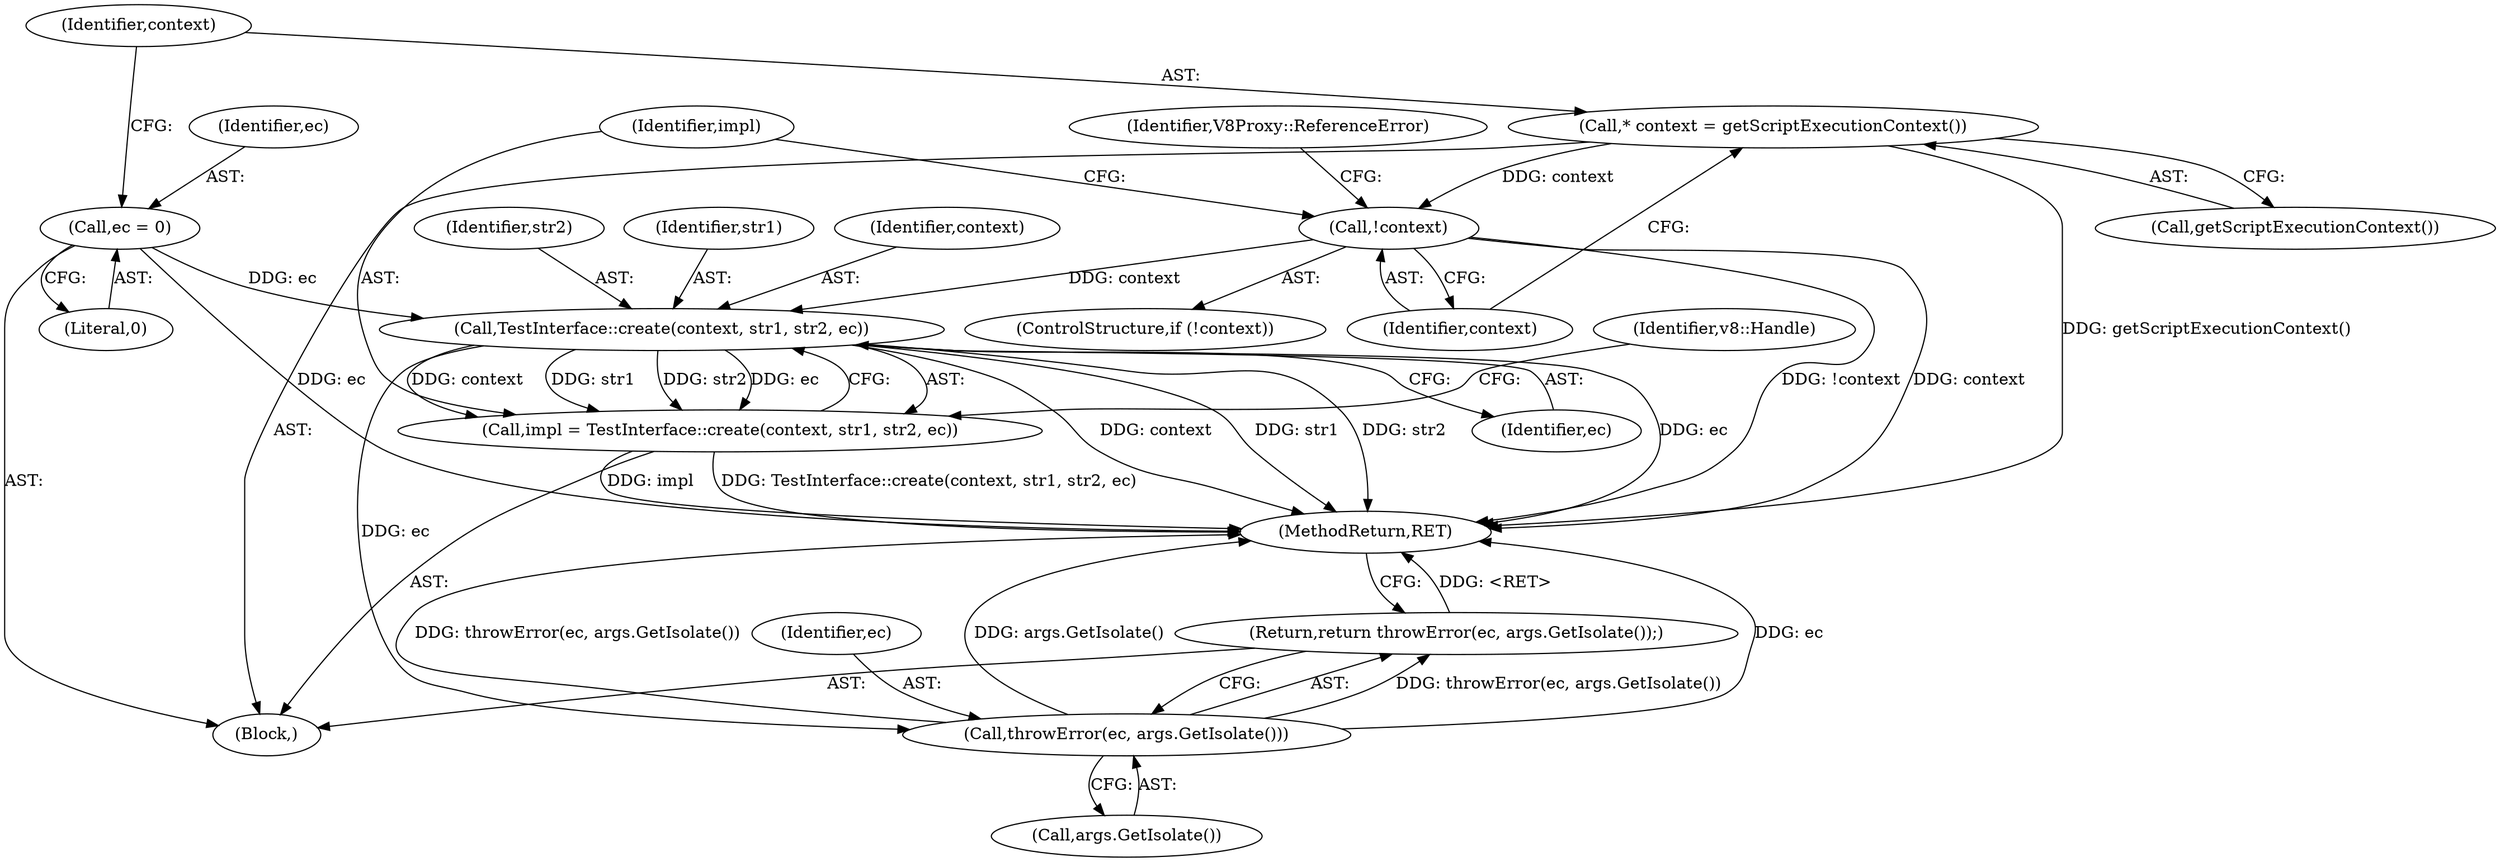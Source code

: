 digraph "0_Chrome_e9372a1bfd3588a80fcf49aa07321f0971dd6091_6@API" {
"1000143" [label="(Call,TestInterface::create(context, str1, str2, ec))"];
"1000133" [label="(Call,!context)"];
"1000129" [label="(Call,* context = getScriptExecutionContext())"];
"1000125" [label="(Call,ec = 0)"];
"1000141" [label="(Call,impl = TestInterface::create(context, str1, str2, ec))"];
"1000167" [label="(Call,throwError(ec, args.GetIsolate()))"];
"1000166" [label="(Return,return throwError(ec, args.GetIsolate());)"];
"1000130" [label="(Identifier,context)"];
"1000142" [label="(Identifier,impl)"];
"1000125" [label="(Call,ec = 0)"];
"1000102" [label="(Block,)"];
"1000170" [label="(MethodReturn,RET)"];
"1000145" [label="(Identifier,str1)"];
"1000167" [label="(Call,throwError(ec, args.GetIsolate()))"];
"1000144" [label="(Identifier,context)"];
"1000166" [label="(Return,return throwError(ec, args.GetIsolate());)"];
"1000127" [label="(Literal,0)"];
"1000133" [label="(Call,!context)"];
"1000141" [label="(Call,impl = TestInterface::create(context, str1, str2, ec))"];
"1000129" [label="(Call,* context = getScriptExecutionContext())"];
"1000147" [label="(Identifier,ec)"];
"1000137" [label="(Identifier,V8Proxy::ReferenceError)"];
"1000168" [label="(Identifier,ec)"];
"1000131" [label="(Call,getScriptExecutionContext())"];
"1000150" [label="(Identifier,v8::Handle)"];
"1000134" [label="(Identifier,context)"];
"1000169" [label="(Call,args.GetIsolate())"];
"1000143" [label="(Call,TestInterface::create(context, str1, str2, ec))"];
"1000146" [label="(Identifier,str2)"];
"1000126" [label="(Identifier,ec)"];
"1000132" [label="(ControlStructure,if (!context))"];
"1000143" -> "1000141"  [label="AST: "];
"1000143" -> "1000147"  [label="CFG: "];
"1000144" -> "1000143"  [label="AST: "];
"1000145" -> "1000143"  [label="AST: "];
"1000146" -> "1000143"  [label="AST: "];
"1000147" -> "1000143"  [label="AST: "];
"1000141" -> "1000143"  [label="CFG: "];
"1000143" -> "1000170"  [label="DDG: context"];
"1000143" -> "1000170"  [label="DDG: str1"];
"1000143" -> "1000170"  [label="DDG: str2"];
"1000143" -> "1000170"  [label="DDG: ec"];
"1000143" -> "1000141"  [label="DDG: context"];
"1000143" -> "1000141"  [label="DDG: str1"];
"1000143" -> "1000141"  [label="DDG: str2"];
"1000143" -> "1000141"  [label="DDG: ec"];
"1000133" -> "1000143"  [label="DDG: context"];
"1000125" -> "1000143"  [label="DDG: ec"];
"1000143" -> "1000167"  [label="DDG: ec"];
"1000133" -> "1000132"  [label="AST: "];
"1000133" -> "1000134"  [label="CFG: "];
"1000134" -> "1000133"  [label="AST: "];
"1000137" -> "1000133"  [label="CFG: "];
"1000142" -> "1000133"  [label="CFG: "];
"1000133" -> "1000170"  [label="DDG: context"];
"1000133" -> "1000170"  [label="DDG: !context"];
"1000129" -> "1000133"  [label="DDG: context"];
"1000129" -> "1000102"  [label="AST: "];
"1000129" -> "1000131"  [label="CFG: "];
"1000130" -> "1000129"  [label="AST: "];
"1000131" -> "1000129"  [label="AST: "];
"1000134" -> "1000129"  [label="CFG: "];
"1000129" -> "1000170"  [label="DDG: getScriptExecutionContext()"];
"1000125" -> "1000102"  [label="AST: "];
"1000125" -> "1000127"  [label="CFG: "];
"1000126" -> "1000125"  [label="AST: "];
"1000127" -> "1000125"  [label="AST: "];
"1000130" -> "1000125"  [label="CFG: "];
"1000125" -> "1000170"  [label="DDG: ec"];
"1000141" -> "1000102"  [label="AST: "];
"1000142" -> "1000141"  [label="AST: "];
"1000150" -> "1000141"  [label="CFG: "];
"1000141" -> "1000170"  [label="DDG: impl"];
"1000141" -> "1000170"  [label="DDG: TestInterface::create(context, str1, str2, ec)"];
"1000167" -> "1000166"  [label="AST: "];
"1000167" -> "1000169"  [label="CFG: "];
"1000168" -> "1000167"  [label="AST: "];
"1000169" -> "1000167"  [label="AST: "];
"1000166" -> "1000167"  [label="CFG: "];
"1000167" -> "1000170"  [label="DDG: args.GetIsolate()"];
"1000167" -> "1000170"  [label="DDG: ec"];
"1000167" -> "1000170"  [label="DDG: throwError(ec, args.GetIsolate())"];
"1000167" -> "1000166"  [label="DDG: throwError(ec, args.GetIsolate())"];
"1000166" -> "1000102"  [label="AST: "];
"1000170" -> "1000166"  [label="CFG: "];
"1000166" -> "1000170"  [label="DDG: <RET>"];
}
